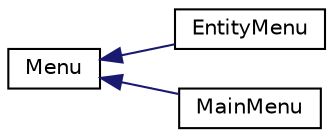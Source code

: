 digraph "Graphical Class Hierarchy"
{
 // LATEX_PDF_SIZE
  edge [fontname="Helvetica",fontsize="10",labelfontname="Helvetica",labelfontsize="10"];
  node [fontname="Helvetica",fontsize="10",shape=record];
  rankdir="LR";
  Node0 [label="Menu",height=0.2,width=0.4,color="black", fillcolor="white", style="filled",URL="$classMenu.html",tooltip="Lớp cơ sở cho các menu trong hệ thống."];
  Node0 -> Node1 [dir="back",color="midnightblue",fontsize="10",style="solid",fontname="Helvetica"];
  Node1 [label="EntityMenu",height=0.2,width=0.4,color="black", fillcolor="white", style="filled",URL="$classEntityMenu.html",tooltip="Lớp menu cho các thực thể trong hệ thống."];
  Node0 -> Node2 [dir="back",color="midnightblue",fontsize="10",style="solid",fontname="Helvetica"];
  Node2 [label="MainMenu",height=0.2,width=0.4,color="black", fillcolor="white", style="filled",URL="$classMainMenu.html",tooltip="Lớp menu chính trong hệ thống."];
}
